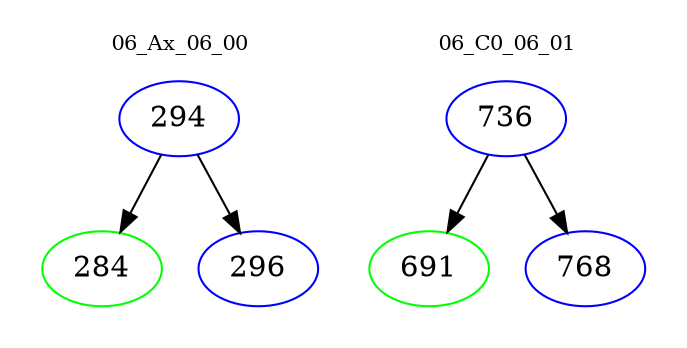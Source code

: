 digraph{
subgraph cluster_0 {
color = white
label = "06_Ax_06_00";
fontsize=10;
T0_294 [label="294", color="blue"]
T0_294 -> T0_284 [color="black"]
T0_284 [label="284", color="green"]
T0_294 -> T0_296 [color="black"]
T0_296 [label="296", color="blue"]
}
subgraph cluster_1 {
color = white
label = "06_C0_06_01";
fontsize=10;
T1_736 [label="736", color="blue"]
T1_736 -> T1_691 [color="black"]
T1_691 [label="691", color="green"]
T1_736 -> T1_768 [color="black"]
T1_768 [label="768", color="blue"]
}
}
